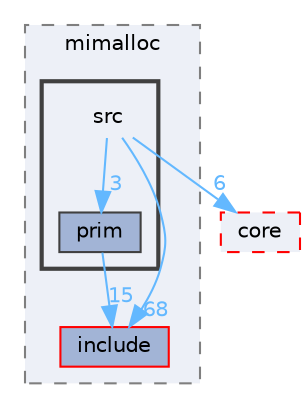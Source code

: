 digraph "runtime/EASTL/packages/mimalloc/src"
{
 // LATEX_PDF_SIZE
  bgcolor="transparent";
  edge [fontname=Helvetica,fontsize=10,labelfontname=Helvetica,labelfontsize=10];
  node [fontname=Helvetica,fontsize=10,shape=box,height=0.2,width=0.4];
  compound=true
  subgraph clusterdir_691f6eadf0c45e432f8d026d7affe530 {
    graph [ bgcolor="#edf0f7", pencolor="grey50", label="mimalloc", fontname=Helvetica,fontsize=10 style="filled,dashed", URL="dir_691f6eadf0c45e432f8d026d7affe530.html",tooltip=""]
  dir_a8c403b256360842043cc117c4dd8b14 [label="include", fillcolor="#a2b4d6", color="red", style="filled", URL="dir_a8c403b256360842043cc117c4dd8b14.html",tooltip=""];
  subgraph clusterdir_fedc5c195628998e7d79c31476661589 {
    graph [ bgcolor="#edf0f7", pencolor="grey25", label="", fontname=Helvetica,fontsize=10 style="filled,bold", URL="dir_fedc5c195628998e7d79c31476661589.html",tooltip=""]
    dir_fedc5c195628998e7d79c31476661589 [shape=plaintext, label="src"];
  dir_d64908bae465b754afd79e51ffb7c7ab [label="prim", fillcolor="#a2b4d6", color="grey25", style="filled", URL="dir_d64908bae465b754afd79e51ffb7c7ab.html",tooltip=""];
  }
  }
  dir_0b94c9ea5f3d98712a457061cc05ff83 [label="core", fillcolor="#edf0f7", color="red", style="filled,dashed", URL="dir_0b94c9ea5f3d98712a457061cc05ff83.html",tooltip=""];
  dir_fedc5c195628998e7d79c31476661589->dir_0b94c9ea5f3d98712a457061cc05ff83 [headlabel="6", labeldistance=1.5 headhref="dir_000121_000023.html" href="dir_000121_000023.html" color="steelblue1" fontcolor="steelblue1"];
  dir_fedc5c195628998e7d79c31476661589->dir_a8c403b256360842043cc117c4dd8b14 [headlabel="68", labeldistance=1.5 headhref="dir_000121_000085.html" href="dir_000121_000085.html" color="steelblue1" fontcolor="steelblue1"];
  dir_fedc5c195628998e7d79c31476661589->dir_d64908bae465b754afd79e51ffb7c7ab [headlabel="3", labeldistance=1.5 headhref="dir_000121_000103.html" href="dir_000121_000103.html" color="steelblue1" fontcolor="steelblue1"];
  dir_d64908bae465b754afd79e51ffb7c7ab->dir_a8c403b256360842043cc117c4dd8b14 [headlabel="15", labeldistance=1.5 headhref="dir_000103_000085.html" href="dir_000103_000085.html" color="steelblue1" fontcolor="steelblue1"];
}
